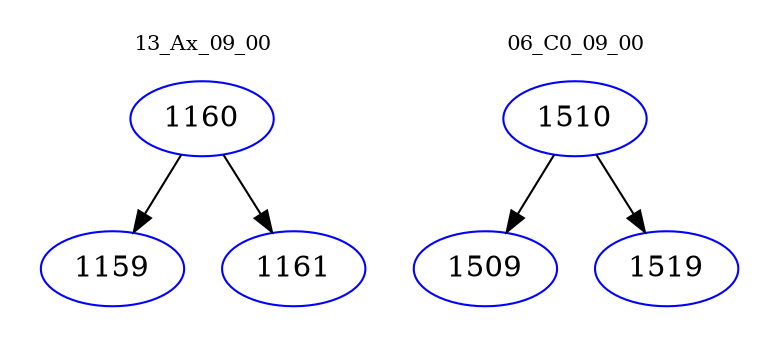 digraph{
subgraph cluster_0 {
color = white
label = "13_Ax_09_00";
fontsize=10;
T0_1160 [label="1160", color="blue"]
T0_1160 -> T0_1159 [color="black"]
T0_1159 [label="1159", color="blue"]
T0_1160 -> T0_1161 [color="black"]
T0_1161 [label="1161", color="blue"]
}
subgraph cluster_1 {
color = white
label = "06_C0_09_00";
fontsize=10;
T1_1510 [label="1510", color="blue"]
T1_1510 -> T1_1509 [color="black"]
T1_1509 [label="1509", color="blue"]
T1_1510 -> T1_1519 [color="black"]
T1_1519 [label="1519", color="blue"]
}
}

